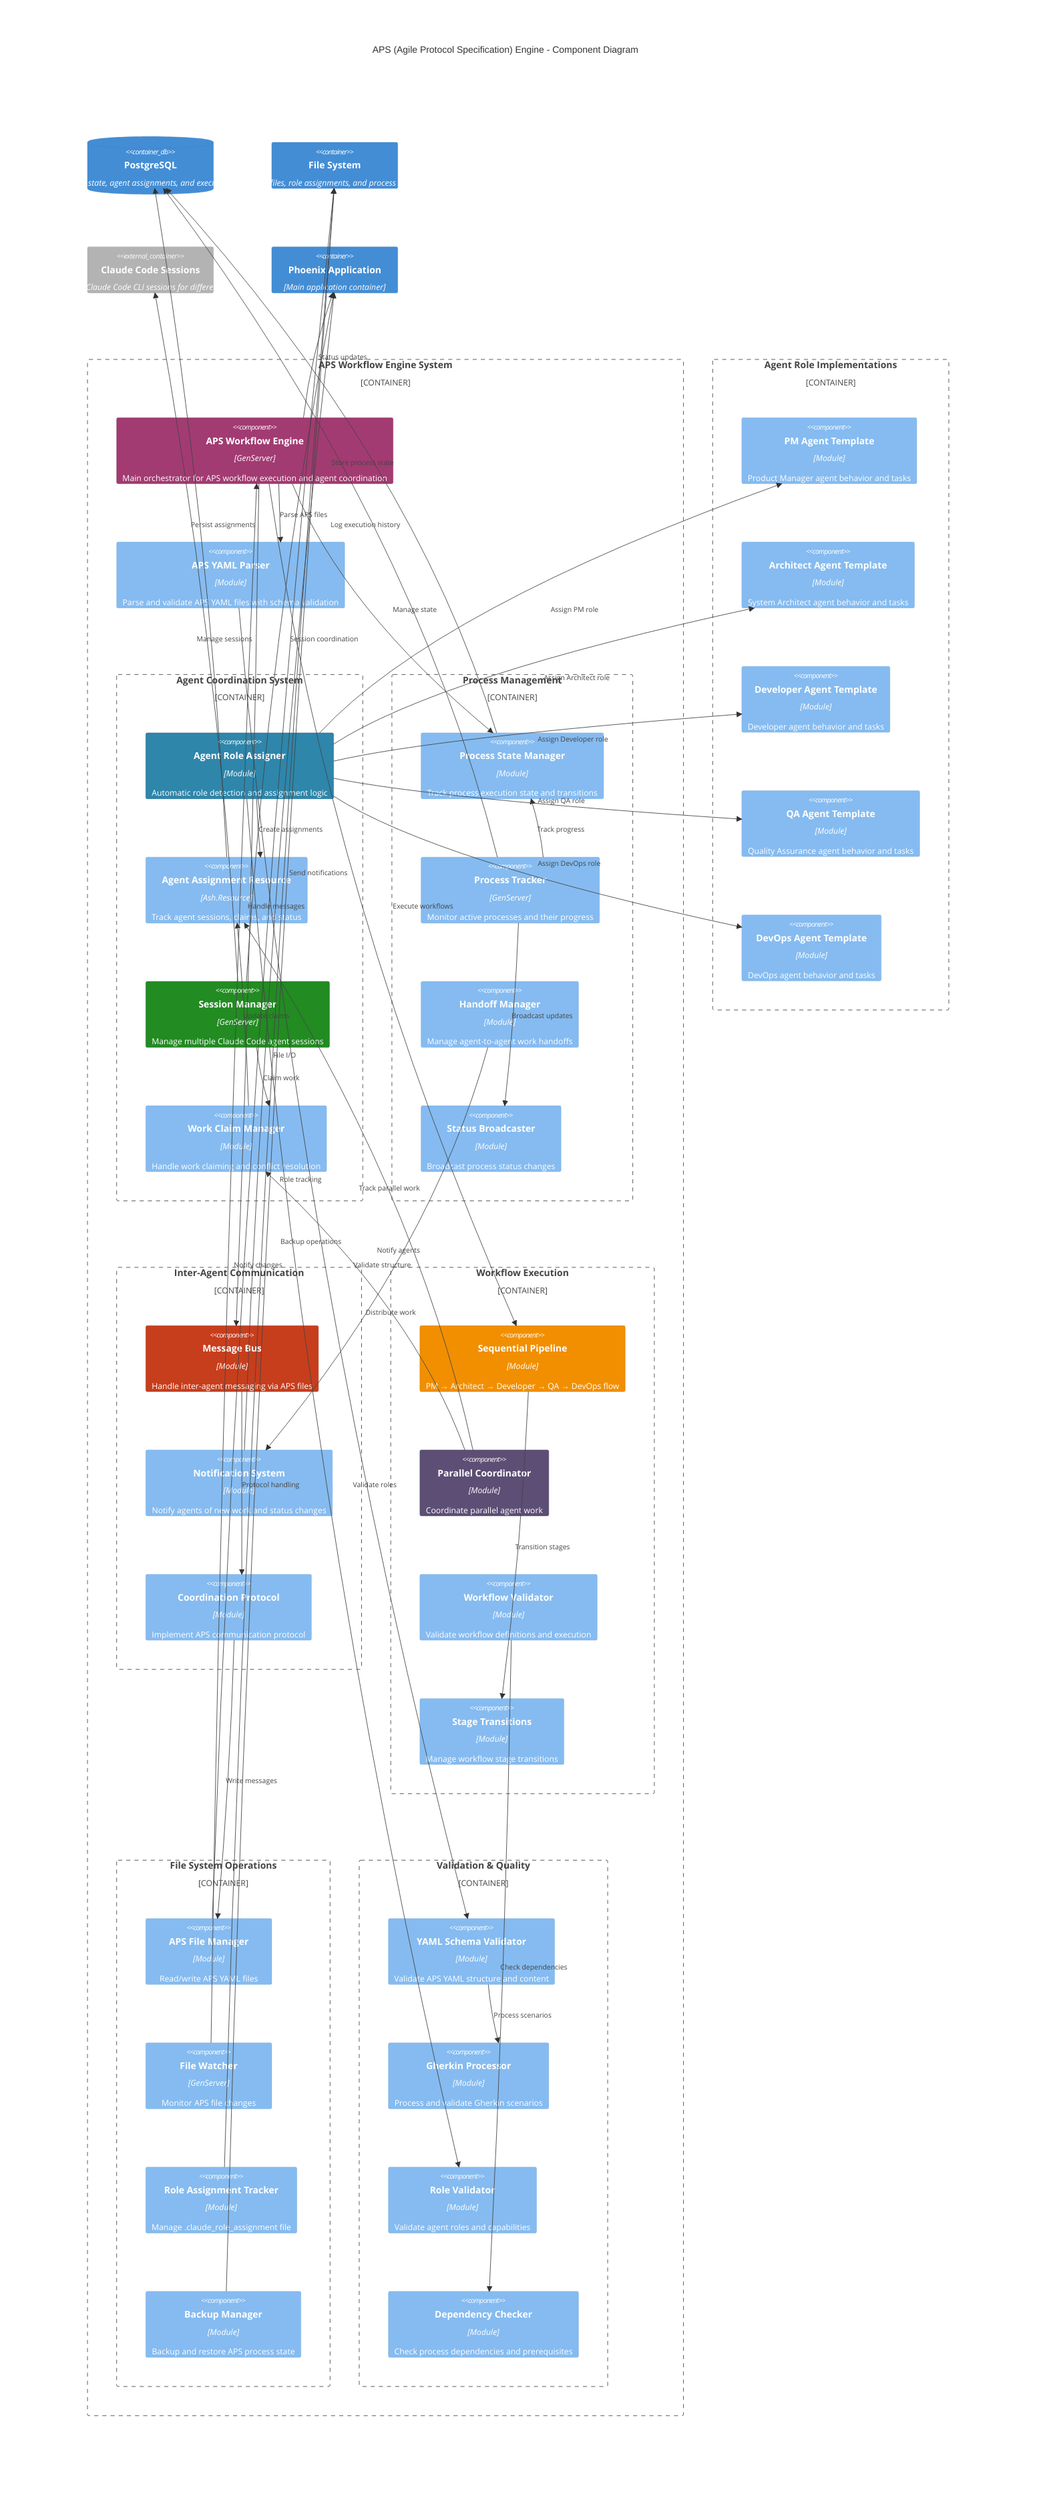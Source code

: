 C4Component
    title APS (Agile Protocol Specification) Engine - Component Diagram
    
    Container_Boundary(aps_system, "APS Workflow Engine System") {
        Component(aps_workflow_engine, "APS Workflow Engine", "GenServer", "Main orchestrator for APS workflow execution and agent coordination")
        Component(aps_parser, "APS YAML Parser", "Module", "Parse and validate APS YAML files with schema validation")
        
        Container_Boundary(agent_system, "Agent Coordination System") {
            Component(role_assigner, "Agent Role Assigner", "Module", "Automatic role detection and assignment logic")
            Component(agent_assignment, "Agent Assignment Resource", "Ash.Resource", "Track agent sessions, claims, and status")
            Component(session_manager, "Session Manager", "GenServer", "Manage multiple Claude Code agent sessions")
            Component(work_claimer, "Work Claim Manager", "Module", "Handle work claiming and conflict resolution")
        }
        
        Container_Boundary(process_management, "Process Management") {
            Component(process_state, "Process State Manager", "Module", "Track process execution state and transitions")
            Component(process_tracker, "Process Tracker", "GenServer", "Monitor active processes and their progress")
            Component(handoff_manager, "Handoff Manager", "Module", "Manage agent-to-agent work handoffs")
            Component(status_broadcaster, "Status Broadcaster", "Module", "Broadcast process status changes")
        }
        
        Container_Boundary(communication, "Inter-Agent Communication") {
            Component(message_bus, "Message Bus", "Module", "Handle inter-agent messaging via APS files")
            Component(notification_system, "Notification System", "Module", "Notify agents of new work and status changes")
            Component(coordination_protocol, "Coordination Protocol", "Module", "Implement APS communication protocol")
        }
        
        Container_Boundary(workflow_execution, "Workflow Execution") {
            Component(sequential_pipeline, "Sequential Pipeline", "Module", "PM → Architect → Developer → QA → DevOps flow")
            Component(parallel_coordinator, "Parallel Coordinator", "Module", "Coordinate parallel agent work")
            Component(workflow_validator, "Workflow Validator", "Module", "Validate workflow definitions and execution")
            Component(stage_transitions, "Stage Transitions", "Module", "Manage workflow stage transitions")
        }
        
        Container_Boundary(file_operations, "File System Operations") {
            Component(aps_file_manager, "APS File Manager", "Module", "Read/write APS YAML files")
            Component(file_watcher, "File Watcher", "GenServer", "Monitor APS file changes")
            Component(role_assignment_tracker, "Role Assignment Tracker", "Module", "Manage .claude_role_assignment file")
            Component(backup_manager, "Backup Manager", "Module", "Backup and restore APS process state")
        }
        
        Container_Boundary(validation, "Validation & Quality") {
            Component(yaml_validator, "YAML Schema Validator", "Module", "Validate APS YAML structure and content")
            Component(gherkin_processor, "Gherkin Processor", "Module", "Process and validate Gherkin scenarios")
            Component(role_validator, "Role Validator", "Module", "Validate agent roles and capabilities")
            Component(dependency_checker, "Dependency Checker", "Module", "Check process dependencies and prerequisites")
        }
    }
    
    Container_Boundary(agent_roles, "Agent Role Implementations") {
        Component(pm_agent, "PM Agent Template", "Module", "Product Manager agent behavior and tasks")
        Component(architect_agent, "Architect Agent Template", "Module", "System Architect agent behavior and tasks")
        Component(developer_agent, "Developer Agent Template", "Module", "Developer agent behavior and tasks")
        Component(qa_agent, "QA Agent Template", "Module", "Quality Assurance agent behavior and tasks")
        Component(devops_agent, "DevOps Agent Template", "Module", "DevOps agent behavior and tasks")
    }
    
    ContainerDb(postgres, "PostgreSQL", "APS process state, agent assignments, and execution history")
    Container(file_system, "File System", "APS YAML files, role assignments, and process definitions")
    Container_Ext(claude_sessions, "Claude Code Sessions", "Multiple Claude Code CLI sessions for different agents")
    Container(phoenix_app, "Phoenix Application", "Main application container")
    
    %% Core workflow engine interactions
    Rel(aps_workflow_engine, aps_parser, "Parse APS files")
    Rel(aps_workflow_engine, process_state, "Manage state")
    Rel(aps_workflow_engine, message_bus, "Handle messages")
    Rel(aps_workflow_engine, sequential_pipeline, "Execute workflows")
    
    %% Agent coordination
    Rel(role_assigner, agent_assignment, "Create assignments")
    Rel(session_manager, work_claimer, "Claim work")
    Rel(work_claimer, agent_assignment, "Update claims")
    Rel(session_manager, claude_sessions, "Manage sessions")
    
    %% Process management
    Rel(process_tracker, process_state, "Track progress")
    Rel(process_tracker, status_broadcaster, "Broadcast updates")
    Rel(handoff_manager, notification_system, "Notify agents")
    Rel(sequential_pipeline, stage_transitions, "Transition stages")
    
    %% Communication system
    Rel(message_bus, coordination_protocol, "Protocol handling")
    Rel(notification_system, phoenix_app, "Send notifications")
    Rel(coordination_protocol, aps_file_manager, "Write messages")
    
    %% Parallel coordination
    Rel(parallel_coordinator, work_claimer, "Distribute work")
    Rel(parallel_coordinator, agent_assignment, "Track parallel work")
    
    %% File operations
    Rel(aps_file_manager, file_system, "File I/O")
    Rel(file_watcher, aps_workflow_engine, "Notify changes")
    Rel(role_assignment_tracker, file_system, "Role tracking")
    Rel(backup_manager, file_system, "Backup operations")
    
    %% Validation pipeline
    Rel(aps_parser, yaml_validator, "Validate structure")
    Rel(yaml_validator, gherkin_processor, "Process scenarios")
    Rel(role_assigner, role_validator, "Validate roles")
    Rel(workflow_validator, dependency_checker, "Check dependencies")
    
    %% Agent role templates
    Rel(role_assigner, pm_agent, "Assign PM role")
    Rel(role_assigner, architect_agent, "Assign Architect role")
    Rel(role_assigner, developer_agent, "Assign Developer role")
    Rel(role_assigner, qa_agent, "Assign QA role")
    Rel(role_assigner, devops_agent, "Assign DevOps role")
    
    %% Database persistence
    Rel(agent_assignment, postgres, "Persist assignments")
    Rel(process_state, postgres, "Store process state")
    Rel(process_tracker, postgres, "Log execution history")
    
    %% External integrations
    Rel(aps_workflow_engine, phoenix_app, "Status updates")
    Rel(session_manager, phoenix_app, "Session coordination")
    
    UpdateElementStyle(aps_workflow_engine, $fontColor="white", $bgColor="#A23B72", $borderColor="#7A2C56")
    UpdateElementStyle(role_assigner, $fontColor="white", $bgColor="#2E86AB", $borderColor="#1A5178")
    UpdateElementStyle(sequential_pipeline, $fontColor="white", $bgColor="#F18F01", $borderColor="#C1760A")
    UpdateElementStyle(message_bus, $fontColor="white", $bgColor="#C73E1D", $borderColor="#A1321B")
    UpdateElementStyle(parallel_coordinator, $fontColor="white", $bgColor="#5D4E75", $borderColor="#453A5A")
    UpdateElementStyle(session_manager, $fontColor="white", $bgColor="#228B22", $borderColor="#1B6B1B")